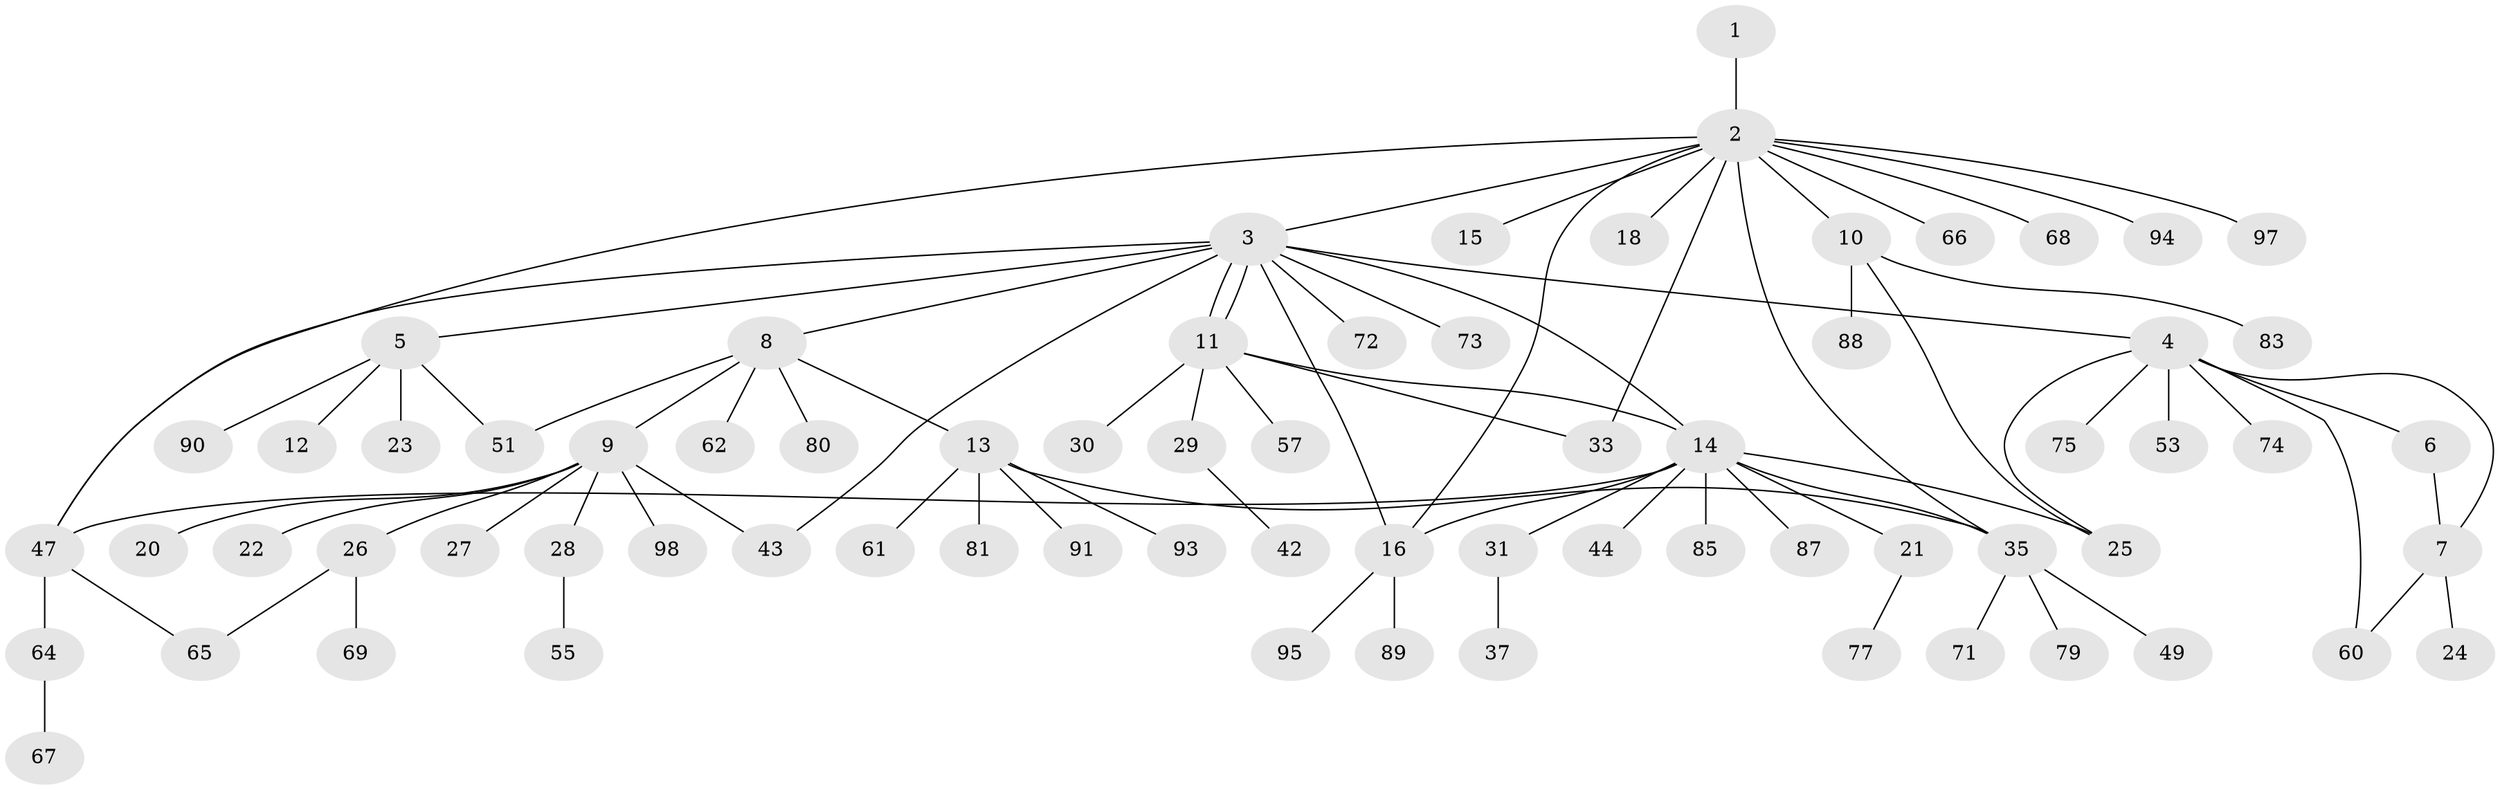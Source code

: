 // Generated by graph-tools (version 1.1) at 2025/23/03/03/25 07:23:52]
// undirected, 71 vertices, 86 edges
graph export_dot {
graph [start="1"]
  node [color=gray90,style=filled];
  1;
  2 [super="+19"];
  3 [super="+50"];
  4 [super="+40"];
  5 [super="+45"];
  6;
  7 [super="+96"];
  8 [super="+36"];
  9 [super="+39"];
  10 [super="+32"];
  11 [super="+58"];
  12;
  13 [super="+17"];
  14 [super="+52"];
  15 [super="+70"];
  16 [super="+78"];
  18;
  20;
  21 [super="+46"];
  22;
  23;
  24;
  25 [super="+38"];
  26 [super="+34"];
  27;
  28;
  29 [super="+41"];
  30 [super="+86"];
  31 [super="+63"];
  33 [super="+84"];
  35 [super="+48"];
  37 [super="+56"];
  42;
  43;
  44 [super="+54"];
  47 [super="+82"];
  49 [super="+59"];
  51;
  53;
  55;
  57;
  60;
  61;
  62;
  64 [super="+76"];
  65 [super="+92"];
  66;
  67;
  68;
  69;
  71;
  72;
  73;
  74;
  75;
  77;
  79;
  80;
  81;
  83;
  85;
  87;
  88;
  89;
  90;
  91;
  93;
  94;
  95;
  97;
  98;
  1 -- 2;
  2 -- 3;
  2 -- 10;
  2 -- 15;
  2 -- 18;
  2 -- 33;
  2 -- 47;
  2 -- 66;
  2 -- 68;
  2 -- 94;
  2 -- 97;
  2 -- 35;
  2 -- 16;
  3 -- 4;
  3 -- 5;
  3 -- 8;
  3 -- 11;
  3 -- 11;
  3 -- 14;
  3 -- 16;
  3 -- 43;
  3 -- 47;
  3 -- 72;
  3 -- 73;
  4 -- 6;
  4 -- 25;
  4 -- 53;
  4 -- 74;
  4 -- 75;
  4 -- 60;
  4 -- 7;
  5 -- 12;
  5 -- 23;
  5 -- 51;
  5 -- 90;
  6 -- 7;
  7 -- 24;
  7 -- 60;
  8 -- 9;
  8 -- 13;
  8 -- 51;
  8 -- 80;
  8 -- 62;
  9 -- 20;
  9 -- 22;
  9 -- 26;
  9 -- 27;
  9 -- 28;
  9 -- 43;
  9 -- 98;
  10 -- 25;
  10 -- 83;
  10 -- 88;
  11 -- 14;
  11 -- 29;
  11 -- 30;
  11 -- 33;
  11 -- 57;
  13 -- 61;
  13 -- 81;
  13 -- 93;
  13 -- 35;
  13 -- 91;
  14 -- 21;
  14 -- 25;
  14 -- 31;
  14 -- 35;
  14 -- 44;
  14 -- 47;
  14 -- 85;
  14 -- 87;
  14 -- 16;
  16 -- 89;
  16 -- 95;
  21 -- 77;
  26 -- 65;
  26 -- 69;
  28 -- 55;
  29 -- 42;
  31 -- 37;
  35 -- 49;
  35 -- 71;
  35 -- 79;
  47 -- 64;
  47 -- 65;
  64 -- 67;
}
